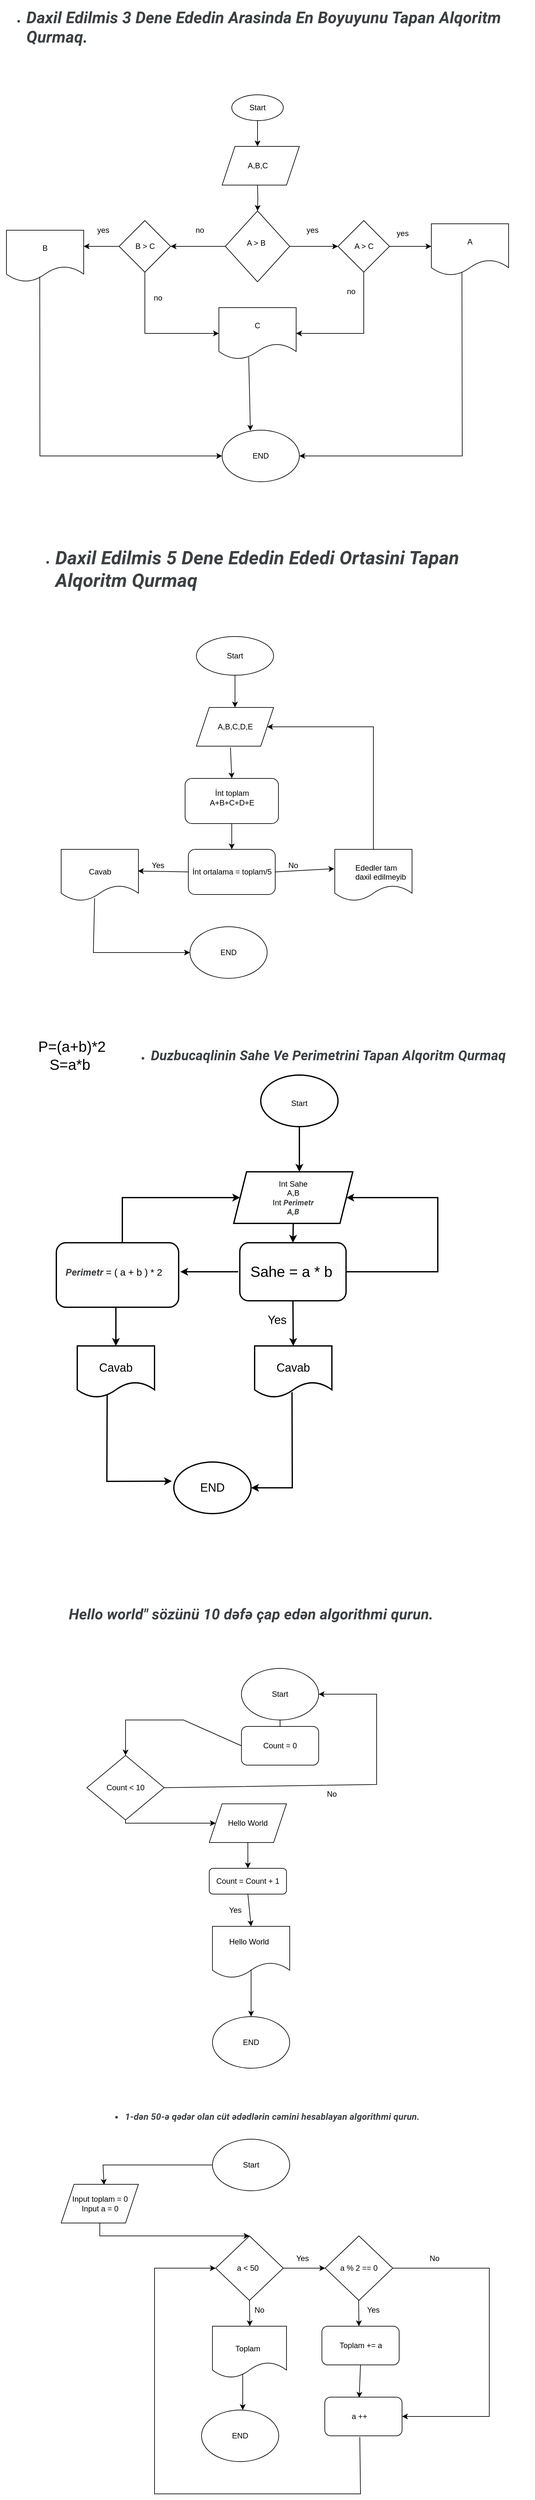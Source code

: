 <mxfile version="20.7.4" type="github">
  <diagram id="OLOcDtIZ3_3F2G8NlpbZ" name="Page-1">
    <mxGraphModel dx="1013" dy="560" grid="1" gridSize="10" guides="1" tooltips="1" connect="1" arrows="1" fold="1" page="1" pageScale="1" pageWidth="850" pageHeight="1100" math="0" shadow="0">
      <root>
        <mxCell id="0" />
        <mxCell id="1" parent="0" />
        <mxCell id="oEi9JBU859O6_NjUz9iS-94" value="" style="rounded=1;whiteSpace=wrap;html=1;fontSize=12;strokeWidth=2;strokeOpacity=100;" parent="1" vertex="1">
          <mxGeometry x="87.5" y="1930" width="190" height="100" as="geometry" />
        </mxCell>
        <mxCell id="oEi9JBU859O6_NjUz9iS-42" value="" style="shape=parallelogram;perimeter=parallelogramPerimeter;whiteSpace=wrap;html=1;fixedSize=1;" parent="1" vertex="1">
          <mxGeometry x="345" y="230" width="120" height="60" as="geometry" />
        </mxCell>
        <mxCell id="oEi9JBU859O6_NjUz9iS-22" value="" style="rhombus;whiteSpace=wrap;html=1;" parent="1" vertex="1">
          <mxGeometry x="350" y="330" width="100" height="110" as="geometry" />
        </mxCell>
        <mxCell id="oEi9JBU859O6_NjUz9iS-1" value="Start" style="ellipse;whiteSpace=wrap;html=1;" parent="1" vertex="1">
          <mxGeometry x="360" y="150" width="80" height="40" as="geometry" />
        </mxCell>
        <mxCell id="oEi9JBU859O6_NjUz9iS-2" value="" style="endArrow=classic;html=1;rounded=0;exitX=0.5;exitY=1;exitDx=0;exitDy=0;" parent="1" source="oEi9JBU859O6_NjUz9iS-1" edge="1">
          <mxGeometry width="50" height="50" relative="1" as="geometry">
            <mxPoint x="400" y="260" as="sourcePoint" />
            <mxPoint x="400" y="230" as="targetPoint" />
          </mxGeometry>
        </mxCell>
        <mxCell id="oEi9JBU859O6_NjUz9iS-10" value="" style="edgeStyle=orthogonalEdgeStyle;rounded=0;orthogonalLoop=1;jettySize=auto;html=1;" parent="1" edge="1">
          <mxGeometry relative="1" as="geometry">
            <mxPoint x="400" y="290.0" as="sourcePoint" />
            <mxPoint x="400" y="330" as="targetPoint" />
          </mxGeometry>
        </mxCell>
        <mxCell id="oEi9JBU859O6_NjUz9iS-4" value="A,B,C" style="text;html=1;strokeColor=none;fillColor=none;align=center;verticalAlign=middle;whiteSpace=wrap;rounded=0;" parent="1" vertex="1">
          <mxGeometry x="367.5" y="246.25" width="65" height="27.5" as="geometry" />
        </mxCell>
        <mxCell id="oEi9JBU859O6_NjUz9iS-11" value="A &amp;gt; B" style="text;html=1;strokeColor=none;fillColor=none;align=center;verticalAlign=middle;whiteSpace=wrap;rounded=0;" parent="1" vertex="1">
          <mxGeometry x="368" y="365" width="60" height="30" as="geometry" />
        </mxCell>
        <mxCell id="oEi9JBU859O6_NjUz9iS-13" value="" style="endArrow=classic;html=1;rounded=0;exitX=0;exitY=0.5;exitDx=0;exitDy=0;entryX=1;entryY=0.5;entryDx=0;entryDy=0;" parent="1" source="oEi9JBU859O6_NjUz9iS-22" target="oEi9JBU859O6_NjUz9iS-18" edge="1">
          <mxGeometry width="50" height="50" relative="1" as="geometry">
            <mxPoint x="330" y="380" as="sourcePoint" />
            <mxPoint x="250" y="380" as="targetPoint" />
          </mxGeometry>
        </mxCell>
        <mxCell id="oEi9JBU859O6_NjUz9iS-14" value="" style="endArrow=classic;html=1;rounded=0;exitX=1;exitY=0.5;exitDx=0;exitDy=0;entryX=0;entryY=0.5;entryDx=0;entryDy=0;" parent="1" source="oEi9JBU859O6_NjUz9iS-22" target="oEi9JBU859O6_NjUz9iS-21" edge="1">
          <mxGeometry width="50" height="50" relative="1" as="geometry">
            <mxPoint x="470" y="380" as="sourcePoint" />
            <mxPoint x="530" y="380" as="targetPoint" />
          </mxGeometry>
        </mxCell>
        <mxCell id="oEi9JBU859O6_NjUz9iS-15" value="yes" style="text;html=1;align=center;verticalAlign=middle;resizable=0;points=[];autosize=1;strokeColor=none;fillColor=none;" parent="1" vertex="1">
          <mxGeometry x="465" y="345" width="40" height="30" as="geometry" />
        </mxCell>
        <mxCell id="oEi9JBU859O6_NjUz9iS-16" value="no" style="text;html=1;align=center;verticalAlign=middle;resizable=0;points=[];autosize=1;strokeColor=none;fillColor=none;" parent="1" vertex="1">
          <mxGeometry x="290" y="345" width="40" height="30" as="geometry" />
        </mxCell>
        <mxCell id="oEi9JBU859O6_NjUz9iS-18" value="" style="rhombus;whiteSpace=wrap;html=1;" parent="1" vertex="1">
          <mxGeometry x="185" y="345" width="80" height="80" as="geometry" />
        </mxCell>
        <mxCell id="oEi9JBU859O6_NjUz9iS-25" value="B &amp;gt; C" style="text;html=1;align=center;verticalAlign=middle;resizable=0;points=[];autosize=1;strokeColor=none;fillColor=none;" parent="1" vertex="1">
          <mxGeometry x="200" y="370" width="50" height="30" as="geometry" />
        </mxCell>
        <mxCell id="oEi9JBU859O6_NjUz9iS-31" value="" style="edgeStyle=orthogonalEdgeStyle;rounded=0;orthogonalLoop=1;jettySize=auto;html=1;exitX=1;exitY=0.5;exitDx=0;exitDy=0;" parent="1" source="oEi9JBU859O6_NjUz9iS-21" edge="1">
          <mxGeometry relative="1" as="geometry">
            <mxPoint x="670" y="385" as="targetPoint" />
          </mxGeometry>
        </mxCell>
        <mxCell id="oEi9JBU859O6_NjUz9iS-21" value="" style="rhombus;whiteSpace=wrap;html=1;" parent="1" vertex="1">
          <mxGeometry x="525" y="345" width="80" height="80" as="geometry" />
        </mxCell>
        <mxCell id="oEi9JBU859O6_NjUz9iS-19" value="A &amp;gt; C" style="text;html=1;align=center;verticalAlign=middle;resizable=0;points=[];autosize=1;strokeColor=none;fillColor=none;" parent="1" vertex="1">
          <mxGeometry x="540" y="370" width="50" height="30" as="geometry" />
        </mxCell>
        <mxCell id="oEi9JBU859O6_NjUz9iS-26" value="" style="endArrow=classic;html=1;rounded=0;exitX=0;exitY=0.5;exitDx=0;exitDy=0;" parent="1" source="oEi9JBU859O6_NjUz9iS-18" edge="1">
          <mxGeometry width="50" height="50" relative="1" as="geometry">
            <mxPoint x="210" y="510" as="sourcePoint" />
            <mxPoint x="130" y="385" as="targetPoint" />
          </mxGeometry>
        </mxCell>
        <mxCell id="oEi9JBU859O6_NjUz9iS-27" value="B" style="shape=document;whiteSpace=wrap;html=1;boundedLbl=1;" parent="1" vertex="1">
          <mxGeometry x="10" y="360" width="120" height="80" as="geometry" />
        </mxCell>
        <mxCell id="oEi9JBU859O6_NjUz9iS-29" value="yes" style="text;html=1;align=center;verticalAlign=middle;resizable=0;points=[];autosize=1;strokeColor=none;fillColor=none;" parent="1" vertex="1">
          <mxGeometry x="140" y="345" width="40" height="30" as="geometry" />
        </mxCell>
        <mxCell id="oEi9JBU859O6_NjUz9iS-30" value="A" style="shape=document;whiteSpace=wrap;html=1;boundedLbl=1;" parent="1" vertex="1">
          <mxGeometry x="670" y="350" width="120" height="80" as="geometry" />
        </mxCell>
        <mxCell id="oEi9JBU859O6_NjUz9iS-32" value="" style="endArrow=classic;html=1;rounded=0;exitX=0.5;exitY=1;exitDx=0;exitDy=0;entryX=1;entryY=0.5;entryDx=0;entryDy=0;" parent="1" source="oEi9JBU859O6_NjUz9iS-21" target="oEi9JBU859O6_NjUz9iS-36" edge="1">
          <mxGeometry width="50" height="50" relative="1" as="geometry">
            <mxPoint x="580" y="530" as="sourcePoint" />
            <mxPoint x="565" y="490" as="targetPoint" />
            <Array as="points">
              <mxPoint x="565" y="520" />
            </Array>
          </mxGeometry>
        </mxCell>
        <mxCell id="oEi9JBU859O6_NjUz9iS-33" value="" style="endArrow=classic;html=1;rounded=0;exitX=0.5;exitY=1;exitDx=0;exitDy=0;entryX=0;entryY=0.5;entryDx=0;entryDy=0;" parent="1" source="oEi9JBU859O6_NjUz9iS-18" target="oEi9JBU859O6_NjUz9iS-36" edge="1">
          <mxGeometry width="50" height="50" relative="1" as="geometry">
            <mxPoint x="330" y="500" as="sourcePoint" />
            <mxPoint x="225" y="500" as="targetPoint" />
            <Array as="points">
              <mxPoint x="225" y="520" />
            </Array>
          </mxGeometry>
        </mxCell>
        <mxCell id="oEi9JBU859O6_NjUz9iS-34" value="no" style="text;html=1;align=center;verticalAlign=middle;resizable=0;points=[];autosize=1;strokeColor=none;fillColor=none;" parent="1" vertex="1">
          <mxGeometry x="225" y="450" width="40" height="30" as="geometry" />
        </mxCell>
        <mxCell id="oEi9JBU859O6_NjUz9iS-35" value="no" style="text;html=1;align=center;verticalAlign=middle;resizable=0;points=[];autosize=1;strokeColor=none;fillColor=none;" parent="1" vertex="1">
          <mxGeometry x="525" y="440" width="40" height="30" as="geometry" />
        </mxCell>
        <mxCell id="oEi9JBU859O6_NjUz9iS-36" value="C" style="shape=document;whiteSpace=wrap;html=1;boundedLbl=1;" parent="1" vertex="1">
          <mxGeometry x="340" y="480" width="120" height="80" as="geometry" />
        </mxCell>
        <mxCell id="oEi9JBU859O6_NjUz9iS-37" value="" style="endArrow=classic;html=1;rounded=0;exitX=0.396;exitY=0.943;exitDx=0;exitDy=0;exitPerimeter=0;entryX=1;entryY=0.5;entryDx=0;entryDy=0;" parent="1" source="oEi9JBU859O6_NjUz9iS-30" target="oEi9JBU859O6_NjUz9iS-41" edge="1">
          <mxGeometry width="50" height="50" relative="1" as="geometry">
            <mxPoint x="605" y="540" as="sourcePoint" />
            <mxPoint x="560" y="700" as="targetPoint" />
            <Array as="points">
              <mxPoint x="718" y="710" />
            </Array>
          </mxGeometry>
        </mxCell>
        <mxCell id="oEi9JBU859O6_NjUz9iS-38" value="" style="endArrow=classic;html=1;rounded=0;exitX=0.431;exitY=0.899;exitDx=0;exitDy=0;exitPerimeter=0;entryX=0;entryY=0.5;entryDx=0;entryDy=0;" parent="1" source="oEi9JBU859O6_NjUz9iS-27" target="oEi9JBU859O6_NjUz9iS-41" edge="1">
          <mxGeometry width="50" height="50" relative="1" as="geometry">
            <mxPoint x="110" y="560" as="sourcePoint" />
            <mxPoint x="230" y="690" as="targetPoint" />
            <Array as="points">
              <mxPoint x="62" y="710" />
            </Array>
          </mxGeometry>
        </mxCell>
        <mxCell id="oEi9JBU859O6_NjUz9iS-39" value="" style="endArrow=classic;html=1;rounded=0;exitX=0.386;exitY=0.958;exitDx=0;exitDy=0;exitPerimeter=0;entryX=0.366;entryY=0.011;entryDx=0;entryDy=0;entryPerimeter=0;" parent="1" source="oEi9JBU859O6_NjUz9iS-36" target="oEi9JBU859O6_NjUz9iS-41" edge="1">
          <mxGeometry width="50" height="50" relative="1" as="geometry">
            <mxPoint x="400" y="540" as="sourcePoint" />
            <mxPoint x="410" y="640" as="targetPoint" />
          </mxGeometry>
        </mxCell>
        <mxCell id="oEi9JBU859O6_NjUz9iS-41" value="END" style="ellipse;whiteSpace=wrap;html=1;" parent="1" vertex="1">
          <mxGeometry x="345" y="670" width="120" height="80" as="geometry" />
        </mxCell>
        <mxCell id="oEi9JBU859O6_NjUz9iS-43" value="yes" style="text;html=1;align=center;verticalAlign=middle;resizable=0;points=[];autosize=1;strokeColor=none;fillColor=none;" parent="1" vertex="1">
          <mxGeometry x="605" y="350" width="40" height="30" as="geometry" />
        </mxCell>
        <mxCell id="oEi9JBU859O6_NjUz9iS-44" value="&lt;ul style=&quot;-webkit-tap-highlight-color: transparent; list-style-position: initial; list-style-image: initial; margin: 1em 0px; padding: 0px 0px 0px 40px; color: rgb(60, 64, 67); font-family: Roboto, Arial, sans-serif; letter-spacing: 0.2px; text-align: start;&quot;&gt;&lt;li style=&quot;-webkit-tap-highlight-color: transparent;&quot;&gt;&lt;b style=&quot;-webkit-tap-highlight-color: transparent;&quot;&gt;&lt;i style=&quot;-webkit-tap-highlight-color: transparent;&quot;&gt;&lt;font style=&quot;font-size: 25px;&quot;&gt;Daxil Edilmis 3 Dene Ededin Arasinda En Boyuyunu Tapan Alqoritm Qurmaq.&lt;/font&gt;&lt;/i&gt;&lt;/b&gt;&lt;/li&gt;&lt;/ul&gt;" style="text;html=1;strokeColor=none;fillColor=none;align=center;verticalAlign=middle;whiteSpace=wrap;rounded=0;" parent="1" vertex="1">
          <mxGeometry y="30" width="830" height="30" as="geometry" />
        </mxCell>
        <mxCell id="oEi9JBU859O6_NjUz9iS-45" value="" style="rounded=1;whiteSpace=wrap;html=1;" parent="1" vertex="1">
          <mxGeometry x="287.5" y="1210" width="145" height="70" as="geometry" />
        </mxCell>
        <mxCell id="oEi9JBU859O6_NjUz9iS-46" value="" style="shape=document;whiteSpace=wrap;html=1;boundedLbl=1;" parent="1" vertex="1">
          <mxGeometry x="520" y="1320" width="120" height="80" as="geometry" />
        </mxCell>
        <mxCell id="oEi9JBU859O6_NjUz9iS-47" value="Start" style="ellipse;whiteSpace=wrap;html=1;" parent="1" vertex="1">
          <mxGeometry x="305" y="990" width="120" height="60" as="geometry" />
        </mxCell>
        <mxCell id="oEi9JBU859O6_NjUz9iS-48" value="" style="endArrow=classic;html=1;rounded=0;exitX=0.5;exitY=1;exitDx=0;exitDy=0;entryX=0.5;entryY=0;entryDx=0;entryDy=0;" parent="1" source="oEi9JBU859O6_NjUz9iS-47" target="oEi9JBU859O6_NjUz9iS-49" edge="1">
          <mxGeometry width="50" height="50" relative="1" as="geometry">
            <mxPoint x="375" y="1140" as="sourcePoint" />
            <mxPoint x="365" y="1100" as="targetPoint" />
          </mxGeometry>
        </mxCell>
        <mxCell id="oEi9JBU859O6_NjUz9iS-49" value="" style="shape=parallelogram;perimeter=parallelogramPerimeter;whiteSpace=wrap;html=1;fixedSize=1;" parent="1" vertex="1">
          <mxGeometry x="305" y="1100" width="120" height="60" as="geometry" />
        </mxCell>
        <mxCell id="oEi9JBU859O6_NjUz9iS-50" value="A,B,C,D,E" style="text;html=1;align=center;verticalAlign=middle;resizable=0;points=[];autosize=1;strokeColor=none;fillColor=none;" parent="1" vertex="1">
          <mxGeometry x="325" y="1115" width="80" height="30" as="geometry" />
        </mxCell>
        <mxCell id="oEi9JBU859O6_NjUz9iS-51" value="" style="endArrow=classic;html=1;rounded=0;exitX=0.441;exitY=1.03;exitDx=0;exitDy=0;exitPerimeter=0;entryX=0.5;entryY=0;entryDx=0;entryDy=0;" parent="1" source="oEi9JBU859O6_NjUz9iS-49" target="oEi9JBU859O6_NjUz9iS-45" edge="1">
          <mxGeometry width="50" height="50" relative="1" as="geometry">
            <mxPoint x="325" y="1290" as="sourcePoint" />
            <mxPoint x="360" y="1210" as="targetPoint" />
          </mxGeometry>
        </mxCell>
        <mxCell id="oEi9JBU859O6_NjUz9iS-52" value="" style="edgeStyle=orthogonalEdgeStyle;rounded=0;orthogonalLoop=1;jettySize=auto;html=1;exitX=0.5;exitY=1;exitDx=0;exitDy=0;" parent="1" source="oEi9JBU859O6_NjUz9iS-45" target="oEi9JBU859O6_NjUz9iS-64" edge="1">
          <mxGeometry relative="1" as="geometry">
            <mxPoint x="360" y="1280" as="sourcePoint" />
          </mxGeometry>
        </mxCell>
        <mxCell id="oEi9JBU859O6_NjUz9iS-53" value="İnt toplam&lt;br&gt;A+B+C+D+E" style="text;html=1;align=center;verticalAlign=middle;resizable=0;points=[];autosize=1;strokeColor=none;fillColor=none;" parent="1" vertex="1">
          <mxGeometry x="315" y="1220" width="90" height="40" as="geometry" />
        </mxCell>
        <mxCell id="oEi9JBU859O6_NjUz9iS-54" value="" style="endArrow=classic;html=1;rounded=0;entryX=-0.006;entryY=0.375;entryDx=0;entryDy=0;entryPerimeter=0;exitX=1;exitY=0.5;exitDx=0;exitDy=0;" parent="1" source="oEi9JBU859O6_NjUz9iS-64" target="oEi9JBU859O6_NjUz9iS-46" edge="1">
          <mxGeometry width="50" height="50" relative="1" as="geometry">
            <mxPoint x="435" y="1420" as="sourcePoint" />
            <mxPoint x="495" y="1250" as="targetPoint" />
          </mxGeometry>
        </mxCell>
        <mxCell id="oEi9JBU859O6_NjUz9iS-55" value="" style="endArrow=classic;html=1;rounded=0;exitX=0;exitY=0.5;exitDx=0;exitDy=0;entryX=0.994;entryY=0.42;entryDx=0;entryDy=0;entryPerimeter=0;" parent="1" source="oEi9JBU859O6_NjUz9iS-64" target="oEi9JBU859O6_NjUz9iS-58" edge="1">
          <mxGeometry width="50" height="50" relative="1" as="geometry">
            <mxPoint x="280" y="1600" as="sourcePoint" />
            <mxPoint x="225" y="1250" as="targetPoint" />
          </mxGeometry>
        </mxCell>
        <mxCell id="oEi9JBU859O6_NjUz9iS-56" value="Yes" style="text;html=1;align=center;verticalAlign=middle;resizable=0;points=[];autosize=1;strokeColor=none;fillColor=none;" parent="1" vertex="1">
          <mxGeometry x="225" y="1330" width="40" height="30" as="geometry" />
        </mxCell>
        <mxCell id="oEi9JBU859O6_NjUz9iS-57" value="No" style="text;html=1;align=center;verticalAlign=middle;resizable=0;points=[];autosize=1;strokeColor=none;fillColor=none;" parent="1" vertex="1">
          <mxGeometry x="435" y="1330" width="40" height="30" as="geometry" />
        </mxCell>
        <mxCell id="oEi9JBU859O6_NjUz9iS-58" value="" style="shape=document;whiteSpace=wrap;html=1;boundedLbl=1;" parent="1" vertex="1">
          <mxGeometry x="95" y="1320" width="120" height="80" as="geometry" />
        </mxCell>
        <mxCell id="oEi9JBU859O6_NjUz9iS-59" value="Cavab" style="text;html=1;align=center;verticalAlign=middle;resizable=0;points=[];autosize=1;strokeColor=none;fillColor=none;" parent="1" vertex="1">
          <mxGeometry x="125" y="1340" width="60" height="30" as="geometry" />
        </mxCell>
        <mxCell id="oEi9JBU859O6_NjUz9iS-60" value="" style="endArrow=classic;html=1;rounded=0;exitX=0.5;exitY=0;exitDx=0;exitDy=0;entryX=1;entryY=0.5;entryDx=0;entryDy=0;" parent="1" source="oEi9JBU859O6_NjUz9iS-46" target="oEi9JBU859O6_NjUz9iS-49" edge="1">
          <mxGeometry width="50" height="50" relative="1" as="geometry">
            <mxPoint x="555" y="1220" as="sourcePoint" />
            <mxPoint x="585" y="1160" as="targetPoint" />
            <Array as="points">
              <mxPoint x="580" y="1130" />
            </Array>
          </mxGeometry>
        </mxCell>
        <mxCell id="oEi9JBU859O6_NjUz9iS-61" value="&lt;span style=&quot;color: rgb(0, 0, 0); font-family: Helvetica; font-size: 12px; font-style: normal; font-variant-ligatures: normal; font-variant-caps: normal; font-weight: 400; letter-spacing: normal; orphans: 2; text-align: center; text-indent: 0px; text-transform: none; widows: 2; word-spacing: 0px; -webkit-text-stroke-width: 0px; background-color: rgb(251, 251, 251); text-decoration-thickness: initial; text-decoration-style: initial; text-decoration-color: initial; float: none; display: inline !important;&quot;&gt;Ededler tam daxil edilmeyib&lt;/span&gt;" style="text;whiteSpace=wrap;html=1;" parent="1" vertex="1">
          <mxGeometry x="550" y="1335" width="90" height="40" as="geometry" />
        </mxCell>
        <mxCell id="oEi9JBU859O6_NjUz9iS-62" value="" style="endArrow=classic;html=1;rounded=0;exitX=0.433;exitY=0.949;exitDx=0;exitDy=0;exitPerimeter=0;entryX=0;entryY=0.5;entryDx=0;entryDy=0;" parent="1" source="oEi9JBU859O6_NjUz9iS-58" target="oEi9JBU859O6_NjUz9iS-63" edge="1">
          <mxGeometry width="50" height="50" relative="1" as="geometry">
            <mxPoint x="165" y="1380" as="sourcePoint" />
            <mxPoint x="157" y="1360" as="targetPoint" />
            <Array as="points">
              <mxPoint x="145" y="1480" />
            </Array>
          </mxGeometry>
        </mxCell>
        <mxCell id="oEi9JBU859O6_NjUz9iS-63" value="END" style="ellipse;whiteSpace=wrap;html=1;" parent="1" vertex="1">
          <mxGeometry x="295" y="1440" width="120" height="80" as="geometry" />
        </mxCell>
        <mxCell id="oEi9JBU859O6_NjUz9iS-64" value="" style="rounded=1;whiteSpace=wrap;html=1;" parent="1" vertex="1">
          <mxGeometry x="292.5" y="1320" width="135" height="70" as="geometry" />
        </mxCell>
        <mxCell id="oEi9JBU859O6_NjUz9iS-65" value="İnt ortalama = toplam/5" style="text;html=1;align=center;verticalAlign=middle;resizable=0;points=[];autosize=1;strokeColor=none;fillColor=none;" parent="1" vertex="1">
          <mxGeometry x="285" y="1340" width="150" height="30" as="geometry" />
        </mxCell>
        <mxCell id="oEi9JBU859O6_NjUz9iS-66" value="&lt;ul style=&quot;-webkit-tap-highlight-color: transparent; list-style-position: initial; list-style-image: initial; margin: 1em 0px; padding: 0px 0px 0px 40px; color: rgb(60, 64, 67); font-family: Roboto, Arial, sans-serif; letter-spacing: 0.2px; text-align: start;&quot;&gt;&lt;li style=&quot;-webkit-tap-highlight-color: transparent;&quot;&gt;&lt;b style=&quot;-webkit-tap-highlight-color: transparent;&quot;&gt;&lt;i style=&quot;-webkit-tap-highlight-color: transparent;&quot;&gt;&lt;font style=&quot;font-size: 29px;&quot;&gt;Daxil Edilmis 5 Dene Ededin Ededi Ortasini Tapan Alqoritm Qurmaq&lt;/font&gt;&lt;/i&gt;&lt;/b&gt;&lt;/li&gt;&lt;/ul&gt;" style="text;html=1;strokeColor=none;fillColor=none;align=center;verticalAlign=middle;whiteSpace=wrap;rounded=0;" parent="1" vertex="1">
          <mxGeometry x="45" y="870" width="710" height="30" as="geometry" />
        </mxCell>
        <mxCell id="oEi9JBU859O6_NjUz9iS-68" value="" style="rounded=1;whiteSpace=wrap;html=1;fontSize=12;strokeWidth=2;strokeOpacity=100;" parent="1" vertex="1">
          <mxGeometry x="372.5" y="1930" width="165" height="90" as="geometry" />
        </mxCell>
        <mxCell id="oEi9JBU859O6_NjUz9iS-69" value="&lt;div style=&quot;font-size: 23px;&quot;&gt;&lt;font style=&quot;font-size: 23px;&quot;&gt;P=(a+b)*2&amp;nbsp;&lt;/font&gt;&lt;/div&gt;&lt;div style=&quot;font-size: 23px;&quot;&gt;&lt;font style=&quot;font-size: 23px;&quot;&gt;S=a*b&amp;nbsp;&amp;nbsp;&lt;/font&gt;&lt;/div&gt;" style="text;html=1;strokeColor=none;fillColor=none;align=center;verticalAlign=middle;whiteSpace=wrap;rounded=0;strokeWidth=2;strokeOpacity=100;" parent="1" vertex="1">
          <mxGeometry x="50" y="1610" width="130" height="60" as="geometry" />
        </mxCell>
        <mxCell id="oEi9JBU859O6_NjUz9iS-70" value="&lt;div style=&quot;&quot;&gt;&lt;ul style=&quot;-webkit-tap-highlight-color: transparent; list-style-position: initial; list-style-image: initial; margin: 1em 0px; padding: 0px 0px 0px 40px; color: rgb(60, 64, 67); font-family: Roboto, Arial, sans-serif; letter-spacing: 0.2px; text-align: start;&quot;&gt;&lt;li style=&quot;-webkit-tap-highlight-color: transparent;&quot;&gt;&lt;b style=&quot;-webkit-tap-highlight-color: transparent;&quot;&gt;&lt;i style=&quot;-webkit-tap-highlight-color: transparent;&quot;&gt;&lt;font style=&quot;font-size: 21px;&quot;&gt;Duzbucaqlinin Sahe Ve Perimetrini Tapan Alqoritm Qurmaq&lt;/font&gt;&lt;/i&gt;&lt;/b&gt;&lt;/li&gt;&lt;/ul&gt;&lt;/div&gt;" style="text;html=1;strokeColor=none;fillColor=none;align=center;verticalAlign=middle;whiteSpace=wrap;rounded=0;strokeWidth=2;strokeOpacity=100;" parent="1" vertex="1">
          <mxGeometry x="180" y="1610" width="620" height="60" as="geometry" />
        </mxCell>
        <mxCell id="oEi9JBU859O6_NjUz9iS-71" value="&lt;font style=&quot;font-size: 12px;&quot;&gt;Start&lt;/font&gt;" style="ellipse;whiteSpace=wrap;html=1;fontSize=21;strokeWidth=2;strokeOpacity=100;" parent="1" vertex="1">
          <mxGeometry x="405" y="1670" width="120" height="80" as="geometry" />
        </mxCell>
        <mxCell id="oEi9JBU859O6_NjUz9iS-72" value="" style="endArrow=classic;html=1;rounded=0;fontSize=21;exitX=0.5;exitY=1;exitDx=0;exitDy=0;strokeWidth=2;strokeOpacity=100;" parent="1" source="oEi9JBU859O6_NjUz9iS-71" edge="1">
          <mxGeometry width="50" height="50" relative="1" as="geometry">
            <mxPoint x="470" y="1830" as="sourcePoint" />
            <mxPoint x="465" y="1820" as="targetPoint" />
          </mxGeometry>
        </mxCell>
        <mxCell id="oEi9JBU859O6_NjUz9iS-73" value="Int Sahe&lt;br&gt;A,B&lt;br&gt;Int&amp;nbsp;&lt;b style=&quot;border-color: var(--border-color); color: rgb(60, 64, 67); font-family: Roboto, Arial, sans-serif; letter-spacing: 0.2px; text-align: left; -webkit-tap-highlight-color: transparent;&quot;&gt;&lt;i style=&quot;border-color: var(--border-color); -webkit-tap-highlight-color: transparent;&quot;&gt;&lt;font style=&quot;border-color: var(--border-color); font-size: 12px;&quot;&gt;Perimetr&lt;br&gt;A,B&lt;br&gt;&lt;/font&gt;&lt;/i&gt;&lt;/b&gt;" style="shape=parallelogram;perimeter=parallelogramPerimeter;whiteSpace=wrap;html=1;fixedSize=1;fontSize=12;strokeWidth=2;strokeOpacity=100;" parent="1" vertex="1">
          <mxGeometry x="363" y="1820" width="185" height="80" as="geometry" />
        </mxCell>
        <mxCell id="oEi9JBU859O6_NjUz9iS-74" value="" style="endArrow=classic;html=1;rounded=0;fontSize=12;exitX=0.5;exitY=1;exitDx=0;exitDy=0;entryX=0.5;entryY=0;entryDx=0;entryDy=0;exitPerimeter=0;strokeWidth=2;strokeOpacity=100;" parent="1" source="oEi9JBU859O6_NjUz9iS-73" edge="1">
          <mxGeometry width="50" height="50" relative="1" as="geometry">
            <mxPoint x="360" y="1920" as="sourcePoint" />
            <mxPoint x="455.0" y="1930" as="targetPoint" />
          </mxGeometry>
        </mxCell>
        <mxCell id="oEi9JBU859O6_NjUz9iS-75" value="" style="endArrow=classic;html=1;rounded=0;fontSize=12;entryX=1;entryY=0.5;entryDx=0;entryDy=0;strokeWidth=2;strokeOpacity=100;" parent="1" edge="1">
          <mxGeometry width="50" height="50" relative="1" as="geometry">
            <mxPoint x="370" y="1975" as="sourcePoint" />
            <mxPoint x="280" y="1975" as="targetPoint" />
          </mxGeometry>
        </mxCell>
        <mxCell id="oEi9JBU859O6_NjUz9iS-76" value="" style="endArrow=classic;html=1;rounded=0;fontSize=12;exitX=1;exitY=0.5;exitDx=0;exitDy=0;entryX=1;entryY=0.5;entryDx=0;entryDy=0;strokeWidth=2;strokeOpacity=100;" parent="1" source="oEi9JBU859O6_NjUz9iS-68" target="oEi9JBU859O6_NjUz9iS-73" edge="1">
          <mxGeometry width="50" height="50" relative="1" as="geometry">
            <mxPoint x="550" y="2010" as="sourcePoint" />
            <mxPoint x="580" y="1959" as="targetPoint" />
            <Array as="points">
              <mxPoint x="680" y="1975" />
              <mxPoint x="680" y="1910" />
              <mxPoint x="680" y="1860" />
            </Array>
          </mxGeometry>
        </mxCell>
        <mxCell id="oEi9JBU859O6_NjUz9iS-79" value="&lt;span style=&quot;color: rgb(0, 0, 0); font-family: Helvetica; font-size: 23px; font-style: normal; font-variant-ligatures: normal; font-variant-caps: normal; font-weight: 400; letter-spacing: normal; orphans: 2; text-align: center; text-indent: 0px; text-transform: none; widows: 2; word-spacing: 0px; -webkit-text-stroke-width: 0px; background-color: rgb(251, 251, 251); text-decoration-thickness: initial; text-decoration-style: initial; text-decoration-color: initial; float: none; display: inline !important;&quot;&gt;Sahe = a * b&amp;nbsp;&amp;nbsp;&lt;/span&gt;" style="text;whiteSpace=wrap;html=1;fontSize=12;strokeWidth=2;strokeOpacity=100;" parent="1" vertex="1">
          <mxGeometry x="386.5" y="1955" width="143.5" height="65" as="geometry" />
        </mxCell>
        <mxCell id="oEi9JBU859O6_NjUz9iS-80" value="&lt;b style=&quot;border-color: var(--border-color); font-style: normal; font-variant-ligatures: normal; font-variant-caps: normal; orphans: 2; text-indent: 0px; text-transform: none; widows: 2; word-spacing: 0px; -webkit-text-stroke-width: 0px; background-color: rgb(251, 251, 251); text-decoration-thickness: initial; text-decoration-style: initial; text-decoration-color: initial; color: rgb(60, 64, 67); font-family: Roboto, Arial, sans-serif; letter-spacing: 0.2px; text-align: left; -webkit-tap-highlight-color: transparent; font-size: 15px;&quot;&gt;&lt;i style=&quot;border-color: var(--border-color); -webkit-tap-highlight-color: transparent;&quot;&gt;Perimetr&amp;nbsp;&lt;span style=&quot;color: rgb(0, 0, 0); font-family: Helvetica; font-style: normal; font-weight: 400; letter-spacing: normal; text-align: center;&quot;&gt;= ( a + b ) * 2&amp;nbsp;&lt;/span&gt;&lt;br&gt;&lt;/i&gt;&lt;/b&gt;" style="text;whiteSpace=wrap;html=1;fontSize=12;strokeWidth=2;strokeOpacity=100;" parent="1" vertex="1">
          <mxGeometry x="100" y="1960" width="165" height="30" as="geometry" />
        </mxCell>
        <mxCell id="oEi9JBU859O6_NjUz9iS-81" value="" style="shape=document;whiteSpace=wrap;html=1;boundedLbl=1;fontSize=18;strokeWidth=2;strokeOpacity=100;" parent="1" vertex="1">
          <mxGeometry x="120" y="2090" width="120" height="80" as="geometry" />
        </mxCell>
        <mxCell id="oEi9JBU859O6_NjUz9iS-82" value="" style="shape=document;whiteSpace=wrap;html=1;boundedLbl=1;fontSize=18;strokeWidth=2;strokeOpacity=100;" parent="1" vertex="1">
          <mxGeometry x="395.5" y="2090" width="120" height="80" as="geometry" />
        </mxCell>
        <mxCell id="oEi9JBU859O6_NjUz9iS-83" value="" style="endArrow=classic;html=1;rounded=0;fontSize=18;entryX=0.5;entryY=0;entryDx=0;entryDy=0;exitX=0.5;exitY=1;exitDx=0;exitDy=0;strokeWidth=2;strokeOpacity=100;" parent="1" source="oEi9JBU859O6_NjUz9iS-68" target="oEi9JBU859O6_NjUz9iS-82" edge="1">
          <mxGeometry width="50" height="50" relative="1" as="geometry">
            <mxPoint x="440" y="2060" as="sourcePoint" />
            <mxPoint x="560" y="2030" as="targetPoint" />
          </mxGeometry>
        </mxCell>
        <mxCell id="oEi9JBU859O6_NjUz9iS-84" value="" style="endArrow=classic;html=1;rounded=0;fontSize=18;entryX=0.5;entryY=0;entryDx=0;entryDy=0;strokeWidth=2;strokeOpacity=100;" parent="1" target="oEi9JBU859O6_NjUz9iS-81" edge="1">
          <mxGeometry width="50" height="50" relative="1" as="geometry">
            <mxPoint x="180" y="2030" as="sourcePoint" />
            <mxPoint x="260" y="2050" as="targetPoint" />
          </mxGeometry>
        </mxCell>
        <mxCell id="oEi9JBU859O6_NjUz9iS-85" value="Cavab" style="text;html=1;strokeColor=none;fillColor=none;align=center;verticalAlign=middle;whiteSpace=wrap;rounded=0;fontSize=18;strokeWidth=2;strokeOpacity=100;" parent="1" vertex="1">
          <mxGeometry x="150" y="2109" width="60" height="30" as="geometry" />
        </mxCell>
        <mxCell id="oEi9JBU859O6_NjUz9iS-86" value="&lt;span style=&quot;&quot;&gt;Cavab&lt;/span&gt;" style="text;html=1;align=center;verticalAlign=middle;resizable=0;points=[];autosize=1;strokeColor=none;fillColor=none;fontSize=18;strokeWidth=2;strokeOpacity=100;" parent="1" vertex="1">
          <mxGeometry x="415" y="2104" width="80" height="40" as="geometry" />
        </mxCell>
        <mxCell id="oEi9JBU859O6_NjUz9iS-87" value="" style="endArrow=classic;html=1;rounded=0;fontSize=18;exitX=0.387;exitY=0.937;exitDx=0;exitDy=0;exitPerimeter=0;entryX=-0.025;entryY=0.372;entryDx=0;entryDy=0;entryPerimeter=0;strokeWidth=2;strokeOpacity=100;" parent="1" source="oEi9JBU859O6_NjUz9iS-81" target="oEi9JBU859O6_NjUz9iS-88" edge="1">
          <mxGeometry width="50" height="50" relative="1" as="geometry">
            <mxPoint x="200" y="2230" as="sourcePoint" />
            <mxPoint x="250" y="2180" as="targetPoint" />
            <Array as="points">
              <mxPoint x="166" y="2300" />
            </Array>
          </mxGeometry>
        </mxCell>
        <mxCell id="oEi9JBU859O6_NjUz9iS-88" value="END" style="ellipse;whiteSpace=wrap;html=1;fontSize=18;strokeWidth=2;strokeOpacity=100;" parent="1" vertex="1">
          <mxGeometry x="270" y="2270" width="120" height="80" as="geometry" />
        </mxCell>
        <mxCell id="oEi9JBU859O6_NjUz9iS-89" value="" style="endArrow=classic;html=1;rounded=0;fontSize=18;exitX=0.484;exitY=0.897;exitDx=0;exitDy=0;exitPerimeter=0;entryX=1;entryY=0.5;entryDx=0;entryDy=0;strokeWidth=2;strokeOpacity=100;" parent="1" source="oEi9JBU859O6_NjUz9iS-82" target="oEi9JBU859O6_NjUz9iS-88" edge="1">
          <mxGeometry width="50" height="50" relative="1" as="geometry">
            <mxPoint x="210" y="2240" as="sourcePoint" />
            <mxPoint x="490" y="2330" as="targetPoint" />
            <Array as="points">
              <mxPoint x="454" y="2310" />
            </Array>
          </mxGeometry>
        </mxCell>
        <mxCell id="oEi9JBU859O6_NjUz9iS-92" value="" style="endArrow=classic;html=1;rounded=0;fontSize=18;exitX=0.5;exitY=0;exitDx=0;exitDy=0;entryX=0;entryY=0.5;entryDx=0;entryDy=0;strokeWidth=2;strokeOpacity=100;" parent="1" target="oEi9JBU859O6_NjUz9iS-73" edge="1">
          <mxGeometry width="50" height="50" relative="1" as="geometry">
            <mxPoint x="190" y="1930" as="sourcePoint" />
            <mxPoint x="230" y="1820" as="targetPoint" />
            <Array as="points">
              <mxPoint x="190" y="1860" />
            </Array>
          </mxGeometry>
        </mxCell>
        <mxCell id="oEi9JBU859O6_NjUz9iS-93" value="&lt;font style=&quot;font-size: 18px;&quot;&gt;Yes&lt;/font&gt;" style="text;html=1;align=center;verticalAlign=middle;resizable=0;points=[];autosize=1;strokeColor=none;fillColor=none;fontSize=12;strokeWidth=2;strokeOpacity=100;" parent="1" vertex="1">
          <mxGeometry x="405" y="2030" width="50" height="40" as="geometry" />
        </mxCell>
        <mxCell id="oEi9JBU859O6_NjUz9iS-96" value="Start" style="ellipse;whiteSpace=wrap;html=1;" parent="1" vertex="1">
          <mxGeometry x="375" y="2590" width="120" height="80" as="geometry" />
        </mxCell>
        <mxCell id="oEi9JBU859O6_NjUz9iS-97" value="" style="endArrow=classic;html=1;rounded=0;" parent="1" edge="1">
          <mxGeometry width="50" height="50" relative="1" as="geometry">
            <mxPoint x="435.0" y="2670" as="sourcePoint" />
            <mxPoint x="435.0" y="2710" as="targetPoint" />
          </mxGeometry>
        </mxCell>
        <mxCell id="oEi9JBU859O6_NjUz9iS-98" value="Count = 0" style="rounded=1;whiteSpace=wrap;html=1;" parent="1" vertex="1">
          <mxGeometry x="375" y="2680" width="120" height="60" as="geometry" />
        </mxCell>
        <mxCell id="oEi9JBU859O6_NjUz9iS-99" value="Hello World" style="shape=parallelogram;perimeter=parallelogramPerimeter;whiteSpace=wrap;html=1;fixedSize=1;" parent="1" vertex="1">
          <mxGeometry x="325" y="2800" width="120" height="60" as="geometry" />
        </mxCell>
        <mxCell id="oEi9JBU859O6_NjUz9iS-100" value="" style="endArrow=classic;html=1;rounded=0;exitX=0.5;exitY=1;exitDx=0;exitDy=0;entryX=0.5;entryY=0;entryDx=0;entryDy=0;" parent="1" source="oEi9JBU859O6_NjUz9iS-99" target="oEi9JBU859O6_NjUz9iS-101" edge="1">
          <mxGeometry width="50" height="50" relative="1" as="geometry">
            <mxPoint x="435" y="3100" as="sourcePoint" />
            <mxPoint x="435" y="3070" as="targetPoint" />
          </mxGeometry>
        </mxCell>
        <mxCell id="oEi9JBU859O6_NjUz9iS-101" value="" style="rounded=1;whiteSpace=wrap;html=1;" parent="1" vertex="1">
          <mxGeometry x="325" y="2900" width="120" height="40" as="geometry" />
        </mxCell>
        <mxCell id="oEi9JBU859O6_NjUz9iS-102" value="Count = Count + 1" style="text;html=1;strokeColor=none;fillColor=none;align=center;verticalAlign=middle;whiteSpace=wrap;rounded=0;" parent="1" vertex="1">
          <mxGeometry x="330" y="2905" width="110" height="30" as="geometry" />
        </mxCell>
        <mxCell id="oEi9JBU859O6_NjUz9iS-103" value="" style="edgeStyle=orthogonalEdgeStyle;rounded=0;orthogonalLoop=1;jettySize=auto;html=1;exitX=0.5;exitY=1;exitDx=0;exitDy=0;entryX=0;entryY=0.5;entryDx=0;entryDy=0;" parent="1" source="oEi9JBU859O6_NjUz9iS-104" target="oEi9JBU859O6_NjUz9iS-99" edge="1">
          <mxGeometry relative="1" as="geometry">
            <mxPoint x="325" y="3130" as="sourcePoint" />
            <mxPoint x="435" y="2970" as="targetPoint" />
            <Array as="points">
              <mxPoint x="255" y="2830" />
              <mxPoint x="255" y="2830" />
            </Array>
          </mxGeometry>
        </mxCell>
        <mxCell id="oEi9JBU859O6_NjUz9iS-104" value="" style="rhombus;whiteSpace=wrap;html=1;" parent="1" vertex="1">
          <mxGeometry x="135" y="2725" width="120" height="100" as="geometry" />
        </mxCell>
        <mxCell id="oEi9JBU859O6_NjUz9iS-105" value="" style="endArrow=classic;html=1;rounded=0;exitX=0.5;exitY=1;exitDx=0;exitDy=0;entryX=0.5;entryY=0;entryDx=0;entryDy=0;" parent="1" source="oEi9JBU859O6_NjUz9iS-101" target="oEi9JBU859O6_NjUz9iS-107" edge="1">
          <mxGeometry width="50" height="50" relative="1" as="geometry">
            <mxPoint x="495" y="3170" as="sourcePoint" />
            <mxPoint x="395" y="3170" as="targetPoint" />
          </mxGeometry>
        </mxCell>
        <mxCell id="oEi9JBU859O6_NjUz9iS-106" value="Count &amp;lt; 10" style="text;html=1;strokeColor=none;fillColor=none;align=center;verticalAlign=middle;whiteSpace=wrap;rounded=0;" parent="1" vertex="1">
          <mxGeometry x="150" y="2760" width="90" height="30" as="geometry" />
        </mxCell>
        <mxCell id="oEi9JBU859O6_NjUz9iS-107" value="" style="shape=document;whiteSpace=wrap;html=1;boundedLbl=1;" parent="1" vertex="1">
          <mxGeometry x="330" y="2990" width="120" height="80" as="geometry" />
        </mxCell>
        <mxCell id="oEi9JBU859O6_NjUz9iS-108" value="&lt;span style=&quot;color: rgb(0, 0, 0); font-family: Helvetica; font-size: 12px; font-style: normal; font-variant-ligatures: normal; font-variant-caps: normal; font-weight: 400; letter-spacing: normal; orphans: 2; text-align: center; text-indent: 0px; text-transform: none; widows: 2; word-spacing: 0px; -webkit-text-stroke-width: 0px; background-color: rgb(251, 251, 251); text-decoration-thickness: initial; text-decoration-style: initial; text-decoration-color: initial; float: none; display: inline !important;&quot;&gt;Hello World&lt;/span&gt;" style="text;whiteSpace=wrap;html=1;" parent="1" vertex="1">
          <mxGeometry x="353.75" y="3000" width="72.5" height="30" as="geometry" />
        </mxCell>
        <mxCell id="oEi9JBU859O6_NjUz9iS-109" value="Yes" style="text;html=1;align=center;verticalAlign=middle;resizable=0;points=[];autosize=1;strokeColor=none;fillColor=none;" parent="1" vertex="1">
          <mxGeometry x="345" y="2950" width="40" height="30" as="geometry" />
        </mxCell>
        <mxCell id="oEi9JBU859O6_NjUz9iS-110" value="No" style="text;html=1;align=center;verticalAlign=middle;resizable=0;points=[];autosize=1;strokeColor=none;fillColor=none;" parent="1" vertex="1">
          <mxGeometry x="495" y="2770" width="40" height="30" as="geometry" />
        </mxCell>
        <mxCell id="oEi9JBU859O6_NjUz9iS-111" value="" style="endArrow=classic;html=1;rounded=0;exitX=0.5;exitY=0.837;exitDx=0;exitDy=0;exitPerimeter=0;entryX=0.5;entryY=0;entryDx=0;entryDy=0;" parent="1" source="oEi9JBU859O6_NjUz9iS-107" target="oEi9JBU859O6_NjUz9iS-112" edge="1">
          <mxGeometry width="50" height="50" relative="1" as="geometry">
            <mxPoint x="380" y="3140" as="sourcePoint" />
            <mxPoint x="390" y="3120" as="targetPoint" />
          </mxGeometry>
        </mxCell>
        <mxCell id="oEi9JBU859O6_NjUz9iS-112" value="END" style="ellipse;whiteSpace=wrap;html=1;" parent="1" vertex="1">
          <mxGeometry x="330" y="3130" width="120" height="80" as="geometry" />
        </mxCell>
        <mxCell id="oEi9JBU859O6_NjUz9iS-113" style="edgeStyle=orthogonalEdgeStyle;rounded=0;orthogonalLoop=1;jettySize=auto;html=1;exitX=0.5;exitY=1;exitDx=0;exitDy=0;" parent="1" source="oEi9JBU859O6_NjUz9iS-106" target="oEi9JBU859O6_NjUz9iS-106" edge="1">
          <mxGeometry relative="1" as="geometry" />
        </mxCell>
        <mxCell id="oEi9JBU859O6_NjUz9iS-114" value="" style="endArrow=classic;html=1;rounded=0;exitX=0;exitY=0.5;exitDx=0;exitDy=0;entryX=0.5;entryY=0;entryDx=0;entryDy=0;" parent="1" source="oEi9JBU859O6_NjUz9iS-98" target="oEi9JBU859O6_NjUz9iS-104" edge="1">
          <mxGeometry width="50" height="50" relative="1" as="geometry">
            <mxPoint x="235" y="2700" as="sourcePoint" />
            <mxPoint x="195" y="2680" as="targetPoint" />
            <Array as="points">
              <mxPoint x="285" y="2670" />
              <mxPoint x="195" y="2670" />
            </Array>
          </mxGeometry>
        </mxCell>
        <mxCell id="oEi9JBU859O6_NjUz9iS-115" value="" style="endArrow=classic;html=1;rounded=0;exitX=1;exitY=0.5;exitDx=0;exitDy=0;entryX=1;entryY=0.5;entryDx=0;entryDy=0;" parent="1" source="oEi9JBU859O6_NjUz9iS-104" target="oEi9JBU859O6_NjUz9iS-96" edge="1">
          <mxGeometry width="50" height="50" relative="1" as="geometry">
            <mxPoint x="595" y="2980" as="sourcePoint" />
            <mxPoint x="645" y="2780" as="targetPoint" />
            <Array as="points">
              <mxPoint x="585" y="2770" />
              <mxPoint x="585" y="2630" />
            </Array>
          </mxGeometry>
        </mxCell>
        <mxCell id="oEi9JBU859O6_NjUz9iS-116" value="&lt;b style=&quot;-webkit-tap-highlight-color: transparent; color: rgb(60, 64, 67); font-family: Roboto, Arial, sans-serif; letter-spacing: 0.2px; text-align: left;&quot;&gt;&lt;i style=&quot;-webkit-tap-highlight-color: transparent;&quot;&gt;&lt;font style=&quot;font-size: 23px;&quot;&gt;Hello world&quot; sözünü 10 dəfə çap edən algorithmi qurun.&lt;/font&gt;&lt;/i&gt;&lt;/b&gt;" style="text;html=1;strokeColor=none;fillColor=none;align=center;verticalAlign=middle;whiteSpace=wrap;rounded=0;fontSize=25;" parent="1" vertex="1">
          <mxGeometry x="84" y="2490" width="612" height="30" as="geometry" />
        </mxCell>
        <mxCell id="d8NgL2AtU0xt88yIN1Dx-1" value="Start" style="ellipse;whiteSpace=wrap;html=1;" vertex="1" parent="1">
          <mxGeometry x="330" y="3320" width="120" height="80" as="geometry" />
        </mxCell>
        <mxCell id="d8NgL2AtU0xt88yIN1Dx-2" value="" style="endArrow=classic;html=1;rounded=0;exitX=0;exitY=0.5;exitDx=0;exitDy=0;entryX=0.555;entryY=0.015;entryDx=0;entryDy=0;entryPerimeter=0;" edge="1" parent="1" source="d8NgL2AtU0xt88yIN1Dx-1" target="d8NgL2AtU0xt88yIN1Dx-3">
          <mxGeometry width="50" height="50" relative="1" as="geometry">
            <mxPoint x="460" y="3590" as="sourcePoint" />
            <mxPoint x="380" y="3500" as="targetPoint" />
            <Array as="points">
              <mxPoint x="280" y="3360" />
              <mxPoint x="240" y="3360" />
              <mxPoint x="160" y="3360" />
            </Array>
          </mxGeometry>
        </mxCell>
        <mxCell id="d8NgL2AtU0xt88yIN1Dx-3" value="" style="shape=parallelogram;perimeter=parallelogramPerimeter;whiteSpace=wrap;html=1;fixedSize=1;" vertex="1" parent="1">
          <mxGeometry x="95" y="3390" width="120" height="60" as="geometry" />
        </mxCell>
        <mxCell id="d8NgL2AtU0xt88yIN1Dx-5" value="Input toplam = 0&lt;br&gt;Input a = 0" style="text;html=1;strokeColor=none;fillColor=none;align=center;verticalAlign=middle;whiteSpace=wrap;rounded=0;" vertex="1" parent="1">
          <mxGeometry x="107.5" y="3405" width="95" height="30" as="geometry" />
        </mxCell>
        <mxCell id="d8NgL2AtU0xt88yIN1Dx-6" value="" style="endArrow=classic;html=1;rounded=0;exitX=0.5;exitY=1;exitDx=0;exitDy=0;entryX=0.5;entryY=0;entryDx=0;entryDy=0;" edge="1" parent="1" source="d8NgL2AtU0xt88yIN1Dx-3" target="d8NgL2AtU0xt88yIN1Dx-7">
          <mxGeometry width="50" height="50" relative="1" as="geometry">
            <mxPoint x="380" y="3630" as="sourcePoint" />
            <mxPoint x="375" y="3580" as="targetPoint" />
            <Array as="points">
              <mxPoint x="155" y="3470" />
              <mxPoint x="240" y="3470" />
            </Array>
          </mxGeometry>
        </mxCell>
        <mxCell id="d8NgL2AtU0xt88yIN1Dx-7" value="" style="rhombus;whiteSpace=wrap;html=1;" vertex="1" parent="1">
          <mxGeometry x="335" y="3470" width="105" height="100" as="geometry" />
        </mxCell>
        <mxCell id="d8NgL2AtU0xt88yIN1Dx-8" value="a &amp;lt; 50" style="text;html=1;strokeColor=none;fillColor=none;align=center;verticalAlign=middle;whiteSpace=wrap;rounded=0;" vertex="1" parent="1">
          <mxGeometry x="355" y="3505" width="60" height="30" as="geometry" />
        </mxCell>
        <mxCell id="d8NgL2AtU0xt88yIN1Dx-9" value="" style="endArrow=classic;html=1;rounded=0;exitX=1;exitY=0.5;exitDx=0;exitDy=0;entryX=0;entryY=0.5;entryDx=0;entryDy=0;" edge="1" parent="1" source="d8NgL2AtU0xt88yIN1Dx-7" target="d8NgL2AtU0xt88yIN1Dx-23">
          <mxGeometry width="50" height="50" relative="1" as="geometry">
            <mxPoint x="500" y="3650" as="sourcePoint" />
            <mxPoint x="510" y="3520" as="targetPoint" />
          </mxGeometry>
        </mxCell>
        <mxCell id="d8NgL2AtU0xt88yIN1Dx-10" value="" style="rounded=1;whiteSpace=wrap;html=1;" vertex="1" parent="1">
          <mxGeometry x="500" y="3610" width="120" height="60" as="geometry" />
        </mxCell>
        <mxCell id="d8NgL2AtU0xt88yIN1Dx-11" value="Toplam += a" style="text;html=1;strokeColor=none;fillColor=none;align=center;verticalAlign=middle;whiteSpace=wrap;rounded=0;" vertex="1" parent="1">
          <mxGeometry x="512.5" y="3625" width="95" height="30" as="geometry" />
        </mxCell>
        <mxCell id="d8NgL2AtU0xt88yIN1Dx-12" value="" style="endArrow=classic;html=1;rounded=0;exitX=0.5;exitY=1;exitDx=0;exitDy=0;entryX=0.445;entryY=0.015;entryDx=0;entryDy=0;entryPerimeter=0;" edge="1" parent="1" source="d8NgL2AtU0xt88yIN1Dx-10" target="d8NgL2AtU0xt88yIN1Dx-13">
          <mxGeometry width="50" height="50" relative="1" as="geometry">
            <mxPoint x="554.5" y="3840" as="sourcePoint" />
            <mxPoint x="560.5" y="3720" as="targetPoint" />
          </mxGeometry>
        </mxCell>
        <mxCell id="d8NgL2AtU0xt88yIN1Dx-13" value="" style="rounded=1;whiteSpace=wrap;html=1;" vertex="1" parent="1">
          <mxGeometry x="504.5" y="3720" width="120" height="60" as="geometry" />
        </mxCell>
        <mxCell id="d8NgL2AtU0xt88yIN1Dx-14" value="a ++&amp;nbsp;" style="text;html=1;strokeColor=none;fillColor=none;align=center;verticalAlign=middle;whiteSpace=wrap;rounded=0;" vertex="1" parent="1">
          <mxGeometry x="529.5" y="3735" width="60" height="30" as="geometry" />
        </mxCell>
        <mxCell id="d8NgL2AtU0xt88yIN1Dx-16" value="" style="shape=document;whiteSpace=wrap;html=1;boundedLbl=1;" vertex="1" parent="1">
          <mxGeometry x="330" y="3610" width="115" height="80" as="geometry" />
        </mxCell>
        <mxCell id="d8NgL2AtU0xt88yIN1Dx-17" value="Toplam" style="text;html=1;strokeColor=none;fillColor=none;align=center;verticalAlign=middle;whiteSpace=wrap;rounded=0;" vertex="1" parent="1">
          <mxGeometry x="355" y="3630" width="60" height="30" as="geometry" />
        </mxCell>
        <mxCell id="d8NgL2AtU0xt88yIN1Dx-18" value="Yes&lt;span style=&quot;color: rgba(0, 0, 0, 0); font-family: monospace; font-size: 0px; text-align: start;&quot;&gt;%3CmxGraphModel%3E%3Croot%3E%3CmxCell%20id%3D%220%22%2F%3E%3CmxCell%20id%3D%221%22%20parent%3D%220%22%2F%3E%3CmxCell%20id%3D%222%22%20value%3D%22%22%20style%3D%22rounded%3D1%3BwhiteSpace%3Dwrap%3Bhtml%3D1%3B%22%20vertex%3D%221%22%20parent%3D%221%22%3E%3CmxGeometry%20x%3D%22495%22%20y%3D%223600%22%20width%3D%22120%22%20height%3D%2260%22%20as%3D%22geometry%22%2F%3E%3C%2FmxCell%3E%3C%2Froot%3E%3C%2FmxGraphModel%3E&lt;/span&gt;" style="text;html=1;strokeColor=none;fillColor=none;align=center;verticalAlign=middle;whiteSpace=wrap;rounded=0;" vertex="1" parent="1">
          <mxGeometry x="550" y="3570" width="60" height="30" as="geometry" />
        </mxCell>
        <mxCell id="d8NgL2AtU0xt88yIN1Dx-19" value="No" style="text;html=1;strokeColor=none;fillColor=none;align=center;verticalAlign=middle;whiteSpace=wrap;rounded=0;" vertex="1" parent="1">
          <mxGeometry x="372.5" y="3570" width="60" height="30" as="geometry" />
        </mxCell>
        <mxCell id="d8NgL2AtU0xt88yIN1Dx-20" value="&lt;ul style=&quot;-webkit-tap-highlight-color: transparent; list-style-position: initial; list-style-image: initial; margin: 1em 0px; padding: 0px 0px 0px 40px; color: rgb(60, 64, 67); font-family: Roboto, Arial, sans-serif; font-size: 14px; letter-spacing: 0.2px; text-align: start;&quot;&gt;&lt;li style=&quot;-webkit-tap-highlight-color: transparent;&quot;&gt;&lt;b style=&quot;-webkit-tap-highlight-color: transparent;&quot;&gt;&lt;i style=&quot;-webkit-tap-highlight-color: transparent;&quot;&gt;1-dən 50-ə qədər olan cüt ədədlərin cəmini hesablayan algorithmi qurun.&lt;/i&gt;&lt;/b&gt;&lt;/li&gt;&lt;/ul&gt;" style="text;html=1;strokeColor=none;fillColor=none;align=center;verticalAlign=middle;whiteSpace=wrap;rounded=0;" vertex="1" parent="1">
          <mxGeometry x="132.5" y="3270" width="540" height="30" as="geometry" />
        </mxCell>
        <mxCell id="d8NgL2AtU0xt88yIN1Dx-23" value="" style="rhombus;whiteSpace=wrap;html=1;" vertex="1" parent="1">
          <mxGeometry x="505" y="3470" width="105" height="100" as="geometry" />
        </mxCell>
        <mxCell id="d8NgL2AtU0xt88yIN1Dx-25" value="a % 2 == 0" style="text;html=1;strokeColor=none;fillColor=none;align=center;verticalAlign=middle;whiteSpace=wrap;rounded=0;" vertex="1" parent="1">
          <mxGeometry x="515" y="3505" width="85" height="30" as="geometry" />
        </mxCell>
        <mxCell id="d8NgL2AtU0xt88yIN1Dx-28" value="Yes&lt;span style=&quot;color: rgba(0, 0, 0, 0); font-family: monospace; font-size: 0px; text-align: start;&quot;&gt;%3CmxGraphModel%3E%3Croot%3E%3CmxCell%20id%3D%220%22%2F%3E%3CmxCell%20id%3D%221%22%20parent%3D%220%22%2F%3E%3CmxCell%20id%3D%222%22%20value%3D%22%22%20style%3D%22rounded%3D1%3BwhiteSpace%3Dwrap%3Bhtml%3D1%3B%22%20vertex%3D%221%22%20parent%3D%221%22%3E%3CmxGeometry%20x%3D%22495%22%20y%3D%223600%22%20width%3D%22120%22%20height%3D%2260%22%20as%3D%22geometry%22%2F%3E%3C%2FmxCell%3E%3C%2Froot%3E%3C%2FmxGraphModel%3E&lt;/span&gt;" style="text;html=1;strokeColor=none;fillColor=none;align=center;verticalAlign=middle;whiteSpace=wrap;rounded=0;" vertex="1" parent="1">
          <mxGeometry x="440" y="3490" width="60" height="30" as="geometry" />
        </mxCell>
        <mxCell id="d8NgL2AtU0xt88yIN1Dx-31" value="" style="endArrow=classic;html=1;rounded=0;exitX=0.5;exitY=1;exitDx=0;exitDy=0;" edge="1" parent="1" source="d8NgL2AtU0xt88yIN1Dx-7">
          <mxGeometry width="50" height="50" relative="1" as="geometry">
            <mxPoint x="366.25" y="3610" as="sourcePoint" />
            <mxPoint x="388" y="3610" as="targetPoint" />
          </mxGeometry>
        </mxCell>
        <mxCell id="d8NgL2AtU0xt88yIN1Dx-33" value="" style="endArrow=classic;html=1;rounded=0;exitX=0.5;exitY=1;exitDx=0;exitDy=0;" edge="1" parent="1">
          <mxGeometry width="50" height="50" relative="1" as="geometry">
            <mxPoint x="557.05" y="3570" as="sourcePoint" />
            <mxPoint x="557.55" y="3610" as="targetPoint" />
          </mxGeometry>
        </mxCell>
        <mxCell id="d8NgL2AtU0xt88yIN1Dx-34" value="" style="endArrow=classic;html=1;rounded=0;entryX=1;entryY=0.5;entryDx=0;entryDy=0;exitX=1;exitY=0.5;exitDx=0;exitDy=0;" edge="1" parent="1" source="d8NgL2AtU0xt88yIN1Dx-23" target="d8NgL2AtU0xt88yIN1Dx-13">
          <mxGeometry width="50" height="50" relative="1" as="geometry">
            <mxPoint x="720" y="3670" as="sourcePoint" />
            <mxPoint x="770" y="3620" as="targetPoint" />
            <Array as="points">
              <mxPoint x="760" y="3520" />
              <mxPoint x="760" y="3750" />
            </Array>
          </mxGeometry>
        </mxCell>
        <mxCell id="d8NgL2AtU0xt88yIN1Dx-35" value="No" style="text;html=1;strokeColor=none;fillColor=none;align=center;verticalAlign=middle;whiteSpace=wrap;rounded=0;" vertex="1" parent="1">
          <mxGeometry x="645" y="3490" width="60" height="30" as="geometry" />
        </mxCell>
        <mxCell id="d8NgL2AtU0xt88yIN1Dx-36" value="" style="endArrow=classic;html=1;rounded=0;exitX=0.409;exitY=0.932;exitDx=0;exitDy=0;exitPerimeter=0;" edge="1" parent="1" source="d8NgL2AtU0xt88yIN1Dx-16">
          <mxGeometry width="50" height="50" relative="1" as="geometry">
            <mxPoint x="400" y="3800" as="sourcePoint" />
            <mxPoint x="377" y="3740" as="targetPoint" />
          </mxGeometry>
        </mxCell>
        <mxCell id="d8NgL2AtU0xt88yIN1Dx-37" value="END" style="ellipse;whiteSpace=wrap;html=1;" vertex="1" parent="1">
          <mxGeometry x="313" y="3740" width="120" height="80" as="geometry" />
        </mxCell>
        <mxCell id="d8NgL2AtU0xt88yIN1Dx-38" value="" style="endArrow=classic;html=1;rounded=0;exitX=0.453;exitY=1.03;exitDx=0;exitDy=0;entryX=0;entryY=0.5;entryDx=0;entryDy=0;exitPerimeter=0;" edge="1" parent="1" source="d8NgL2AtU0xt88yIN1Dx-13" target="d8NgL2AtU0xt88yIN1Dx-7">
          <mxGeometry width="50" height="50" relative="1" as="geometry">
            <mxPoint x="460" y="3840" as="sourcePoint" />
            <mxPoint x="440" y="3710" as="targetPoint" />
            <Array as="points">
              <mxPoint x="560" y="3870" />
              <mxPoint x="240" y="3870" />
              <mxPoint x="240" y="3630" />
              <mxPoint x="240" y="3520" />
            </Array>
          </mxGeometry>
        </mxCell>
      </root>
    </mxGraphModel>
  </diagram>
</mxfile>
